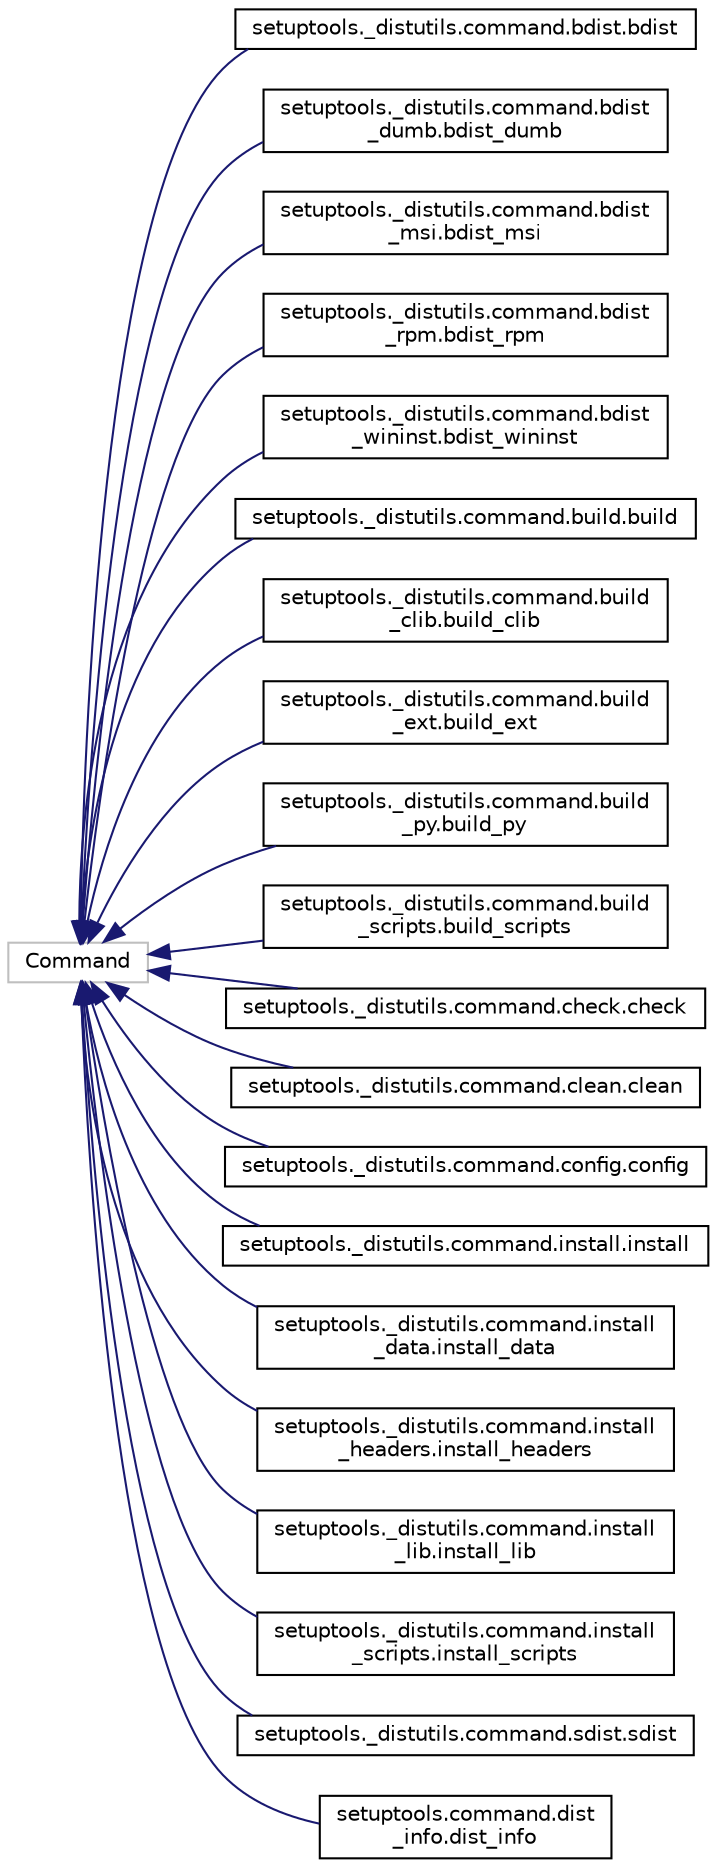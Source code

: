 digraph "Graphical Class Hierarchy"
{
 // LATEX_PDF_SIZE
  edge [fontname="Helvetica",fontsize="10",labelfontname="Helvetica",labelfontsize="10"];
  node [fontname="Helvetica",fontsize="10",shape=record];
  rankdir="LR";
  Node3431 [label="Command",height=0.2,width=0.4,color="grey75", fillcolor="white", style="filled",tooltip=" "];
  Node3431 -> Node0 [dir="back",color="midnightblue",fontsize="10",style="solid",fontname="Helvetica"];
  Node0 [label="setuptools._distutils.command.bdist.bdist",height=0.2,width=0.4,color="black", fillcolor="white", style="filled",URL="$classsetuptools_1_1__distutils_1_1command_1_1bdist_1_1bdist.html",tooltip=" "];
  Node3431 -> Node3433 [dir="back",color="midnightblue",fontsize="10",style="solid",fontname="Helvetica"];
  Node3433 [label="setuptools._distutils.command.bdist\l_dumb.bdist_dumb",height=0.2,width=0.4,color="black", fillcolor="white", style="filled",URL="$classsetuptools_1_1__distutils_1_1command_1_1bdist__dumb_1_1bdist__dumb.html",tooltip=" "];
  Node3431 -> Node3434 [dir="back",color="midnightblue",fontsize="10",style="solid",fontname="Helvetica"];
  Node3434 [label="setuptools._distutils.command.bdist\l_msi.bdist_msi",height=0.2,width=0.4,color="black", fillcolor="white", style="filled",URL="$classsetuptools_1_1__distutils_1_1command_1_1bdist__msi_1_1bdist__msi.html",tooltip=" "];
  Node3431 -> Node3435 [dir="back",color="midnightblue",fontsize="10",style="solid",fontname="Helvetica"];
  Node3435 [label="setuptools._distutils.command.bdist\l_rpm.bdist_rpm",height=0.2,width=0.4,color="black", fillcolor="white", style="filled",URL="$classsetuptools_1_1__distutils_1_1command_1_1bdist__rpm_1_1bdist__rpm.html",tooltip=" "];
  Node3431 -> Node3436 [dir="back",color="midnightblue",fontsize="10",style="solid",fontname="Helvetica"];
  Node3436 [label="setuptools._distutils.command.bdist\l_wininst.bdist_wininst",height=0.2,width=0.4,color="black", fillcolor="white", style="filled",URL="$classsetuptools_1_1__distutils_1_1command_1_1bdist__wininst_1_1bdist__wininst.html",tooltip=" "];
  Node3431 -> Node3437 [dir="back",color="midnightblue",fontsize="10",style="solid",fontname="Helvetica"];
  Node3437 [label="setuptools._distutils.command.build.build",height=0.2,width=0.4,color="black", fillcolor="white", style="filled",URL="$classsetuptools_1_1__distutils_1_1command_1_1build_1_1build.html",tooltip=" "];
  Node3431 -> Node3438 [dir="back",color="midnightblue",fontsize="10",style="solid",fontname="Helvetica"];
  Node3438 [label="setuptools._distutils.command.build\l_clib.build_clib",height=0.2,width=0.4,color="black", fillcolor="white", style="filled",URL="$classsetuptools_1_1__distutils_1_1command_1_1build__clib_1_1build__clib.html",tooltip=" "];
  Node3431 -> Node3439 [dir="back",color="midnightblue",fontsize="10",style="solid",fontname="Helvetica"];
  Node3439 [label="setuptools._distutils.command.build\l_ext.build_ext",height=0.2,width=0.4,color="black", fillcolor="white", style="filled",URL="$classsetuptools_1_1__distutils_1_1command_1_1build__ext_1_1build__ext.html",tooltip=" "];
  Node3431 -> Node3440 [dir="back",color="midnightblue",fontsize="10",style="solid",fontname="Helvetica"];
  Node3440 [label="setuptools._distutils.command.build\l_py.build_py",height=0.2,width=0.4,color="black", fillcolor="white", style="filled",URL="$classsetuptools_1_1__distutils_1_1command_1_1build__py_1_1build__py.html",tooltip=" "];
  Node3431 -> Node3441 [dir="back",color="midnightblue",fontsize="10",style="solid",fontname="Helvetica"];
  Node3441 [label="setuptools._distutils.command.build\l_scripts.build_scripts",height=0.2,width=0.4,color="black", fillcolor="white", style="filled",URL="$classsetuptools_1_1__distutils_1_1command_1_1build__scripts_1_1build__scripts.html",tooltip=" "];
  Node3431 -> Node3442 [dir="back",color="midnightblue",fontsize="10",style="solid",fontname="Helvetica"];
  Node3442 [label="setuptools._distutils.command.check.check",height=0.2,width=0.4,color="black", fillcolor="white", style="filled",URL="$classsetuptools_1_1__distutils_1_1command_1_1check_1_1check.html",tooltip=" "];
  Node3431 -> Node3443 [dir="back",color="midnightblue",fontsize="10",style="solid",fontname="Helvetica"];
  Node3443 [label="setuptools._distutils.command.clean.clean",height=0.2,width=0.4,color="black", fillcolor="white", style="filled",URL="$classsetuptools_1_1__distutils_1_1command_1_1clean_1_1clean.html",tooltip=" "];
  Node3431 -> Node3444 [dir="back",color="midnightblue",fontsize="10",style="solid",fontname="Helvetica"];
  Node3444 [label="setuptools._distutils.command.config.config",height=0.2,width=0.4,color="black", fillcolor="white", style="filled",URL="$classsetuptools_1_1__distutils_1_1command_1_1config_1_1config.html",tooltip=" "];
  Node3431 -> Node3445 [dir="back",color="midnightblue",fontsize="10",style="solid",fontname="Helvetica"];
  Node3445 [label="setuptools._distutils.command.install.install",height=0.2,width=0.4,color="black", fillcolor="white", style="filled",URL="$classsetuptools_1_1__distutils_1_1command_1_1install_1_1install.html",tooltip=" "];
  Node3431 -> Node3446 [dir="back",color="midnightblue",fontsize="10",style="solid",fontname="Helvetica"];
  Node3446 [label="setuptools._distutils.command.install\l_data.install_data",height=0.2,width=0.4,color="black", fillcolor="white", style="filled",URL="$classsetuptools_1_1__distutils_1_1command_1_1install__data_1_1install__data.html",tooltip=" "];
  Node3431 -> Node3447 [dir="back",color="midnightblue",fontsize="10",style="solid",fontname="Helvetica"];
  Node3447 [label="setuptools._distutils.command.install\l_headers.install_headers",height=0.2,width=0.4,color="black", fillcolor="white", style="filled",URL="$classsetuptools_1_1__distutils_1_1command_1_1install__headers_1_1install__headers.html",tooltip=" "];
  Node3431 -> Node3448 [dir="back",color="midnightblue",fontsize="10",style="solid",fontname="Helvetica"];
  Node3448 [label="setuptools._distutils.command.install\l_lib.install_lib",height=0.2,width=0.4,color="black", fillcolor="white", style="filled",URL="$classsetuptools_1_1__distutils_1_1command_1_1install__lib_1_1install__lib.html",tooltip=" "];
  Node3431 -> Node3449 [dir="back",color="midnightblue",fontsize="10",style="solid",fontname="Helvetica"];
  Node3449 [label="setuptools._distutils.command.install\l_scripts.install_scripts",height=0.2,width=0.4,color="black", fillcolor="white", style="filled",URL="$classsetuptools_1_1__distutils_1_1command_1_1install__scripts_1_1install__scripts.html",tooltip=" "];
  Node3431 -> Node3450 [dir="back",color="midnightblue",fontsize="10",style="solid",fontname="Helvetica"];
  Node3450 [label="setuptools._distutils.command.sdist.sdist",height=0.2,width=0.4,color="black", fillcolor="white", style="filled",URL="$classsetuptools_1_1__distutils_1_1command_1_1sdist_1_1sdist.html",tooltip=" "];
  Node3431 -> Node3451 [dir="back",color="midnightblue",fontsize="10",style="solid",fontname="Helvetica"];
  Node3451 [label="setuptools.command.dist\l_info.dist_info",height=0.2,width=0.4,color="black", fillcolor="white", style="filled",URL="$classsetuptools_1_1command_1_1dist__info_1_1dist__info.html",tooltip=" "];
}
